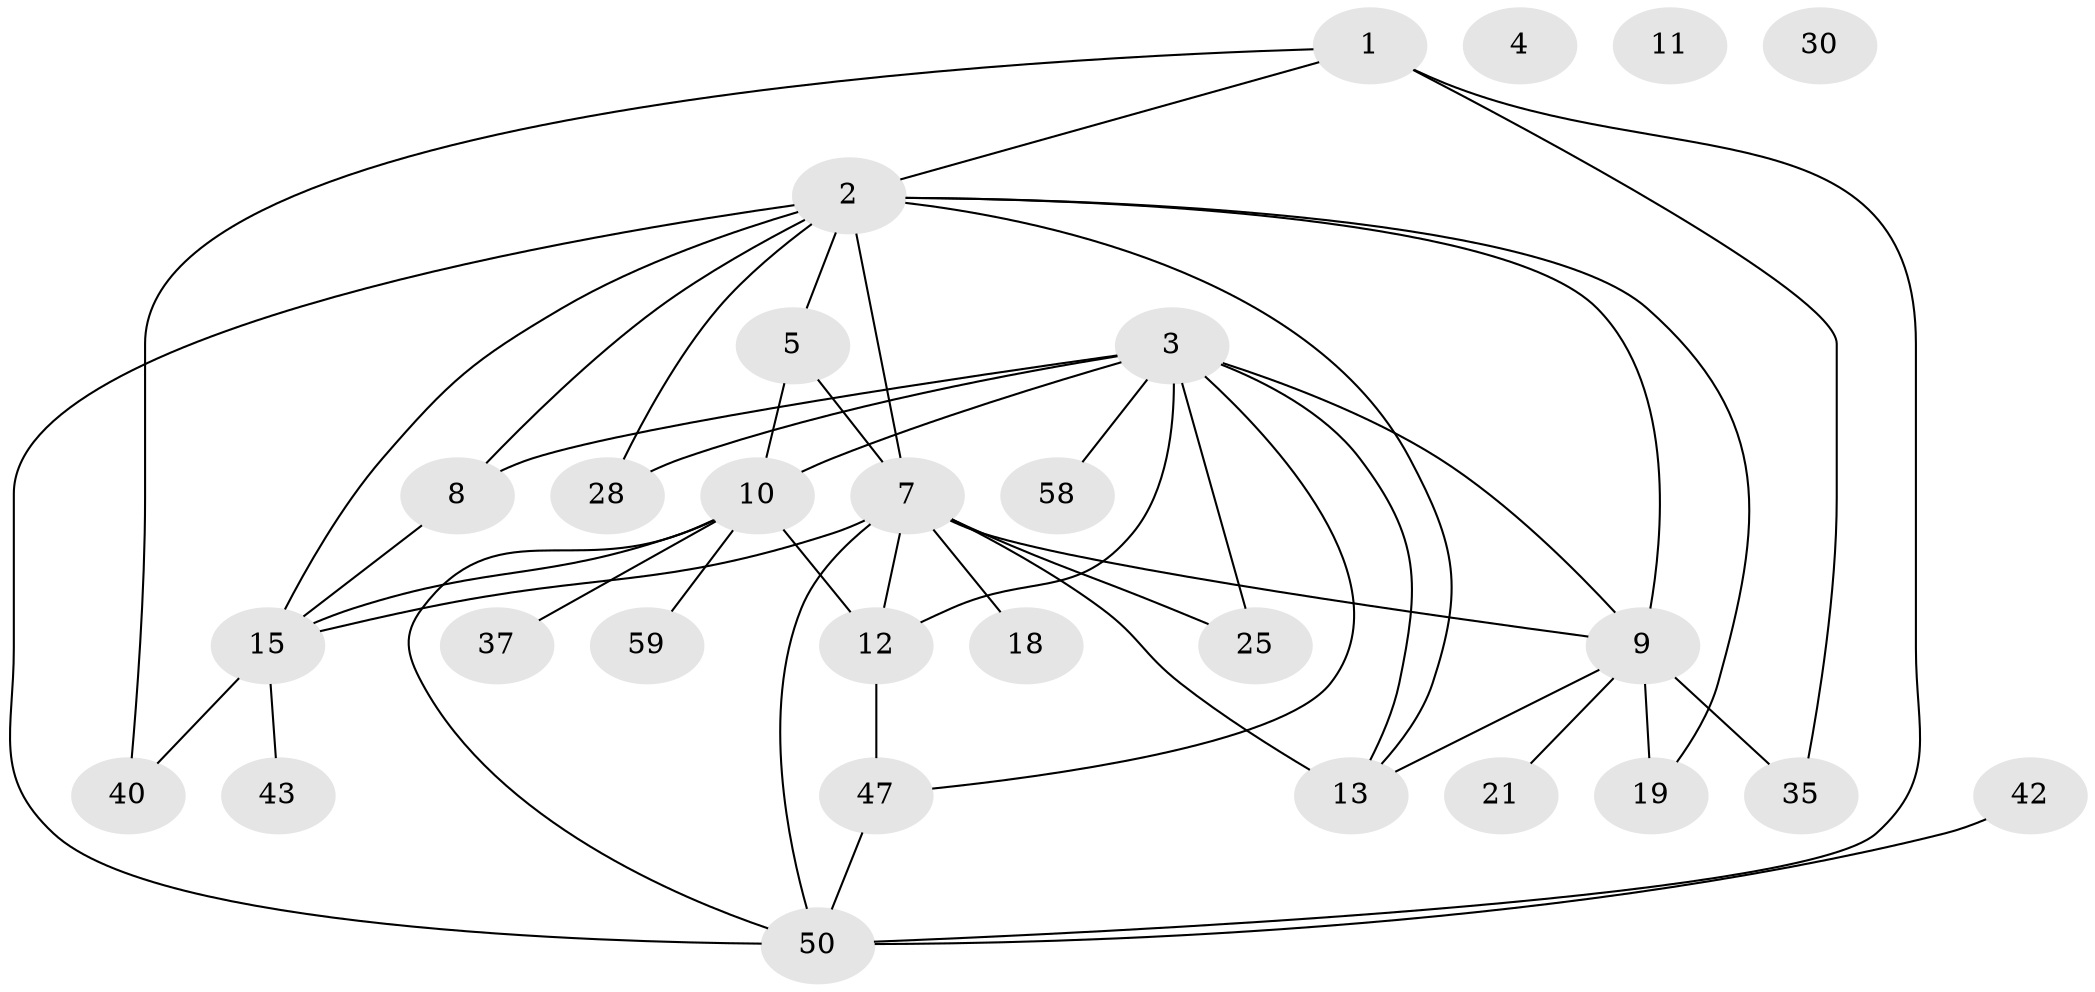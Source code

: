 // original degree distribution, {2: 0.2112676056338028, 3: 0.29577464788732394, 5: 0.056338028169014086, 0: 0.04225352112676056, 1: 0.18309859154929578, 6: 0.028169014084507043, 4: 0.18309859154929578}
// Generated by graph-tools (version 1.1) at 2025/16/03/04/25 18:16:41]
// undirected, 28 vertices, 46 edges
graph export_dot {
graph [start="1"]
  node [color=gray90,style=filled];
  1 [super="+51"];
  2 [super="+22"];
  3 [super="+26+23+6+16"];
  4;
  5 [super="+49"];
  7 [super="+36+27+38+55+14"];
  8 [super="+56"];
  9 [super="+17+48+41"];
  10 [super="+61+39"];
  11;
  12 [super="+20"];
  13 [super="+66"];
  15 [super="+31+63+62"];
  18;
  19;
  21;
  25 [super="+44"];
  28 [super="+34+64"];
  30;
  35;
  37;
  40;
  42;
  43;
  47 [super="+65"];
  50 [super="+60"];
  58;
  59;
  1 -- 2;
  1 -- 40;
  1 -- 35;
  1 -- 50;
  2 -- 13;
  2 -- 5 [weight=2];
  2 -- 8;
  2 -- 9;
  2 -- 50;
  2 -- 19;
  2 -- 7 [weight=2];
  2 -- 15;
  2 -- 28;
  3 -- 25;
  3 -- 58;
  3 -- 47;
  3 -- 9;
  3 -- 12 [weight=2];
  3 -- 28;
  3 -- 8;
  3 -- 13;
  3 -- 10;
  5 -- 10;
  5 -- 7;
  7 -- 15;
  7 -- 13;
  7 -- 50;
  7 -- 9;
  7 -- 12;
  7 -- 25;
  7 -- 18;
  8 -- 15;
  9 -- 35 [weight=2];
  9 -- 19;
  9 -- 13;
  9 -- 21;
  10 -- 50;
  10 -- 37;
  10 -- 15;
  10 -- 59;
  10 -- 12;
  12 -- 47;
  15 -- 40;
  15 -- 43;
  42 -- 50;
  47 -- 50;
}
